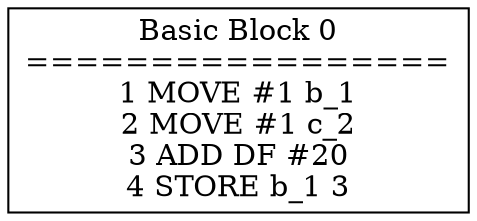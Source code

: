 digraph bar {

"Basic Block 0" [shape=box, label="Basic Block 0
=================
1 MOVE #1 b_1
2 MOVE #1 c_2
3 ADD DF #20
4 STORE b_1 3
"];


}